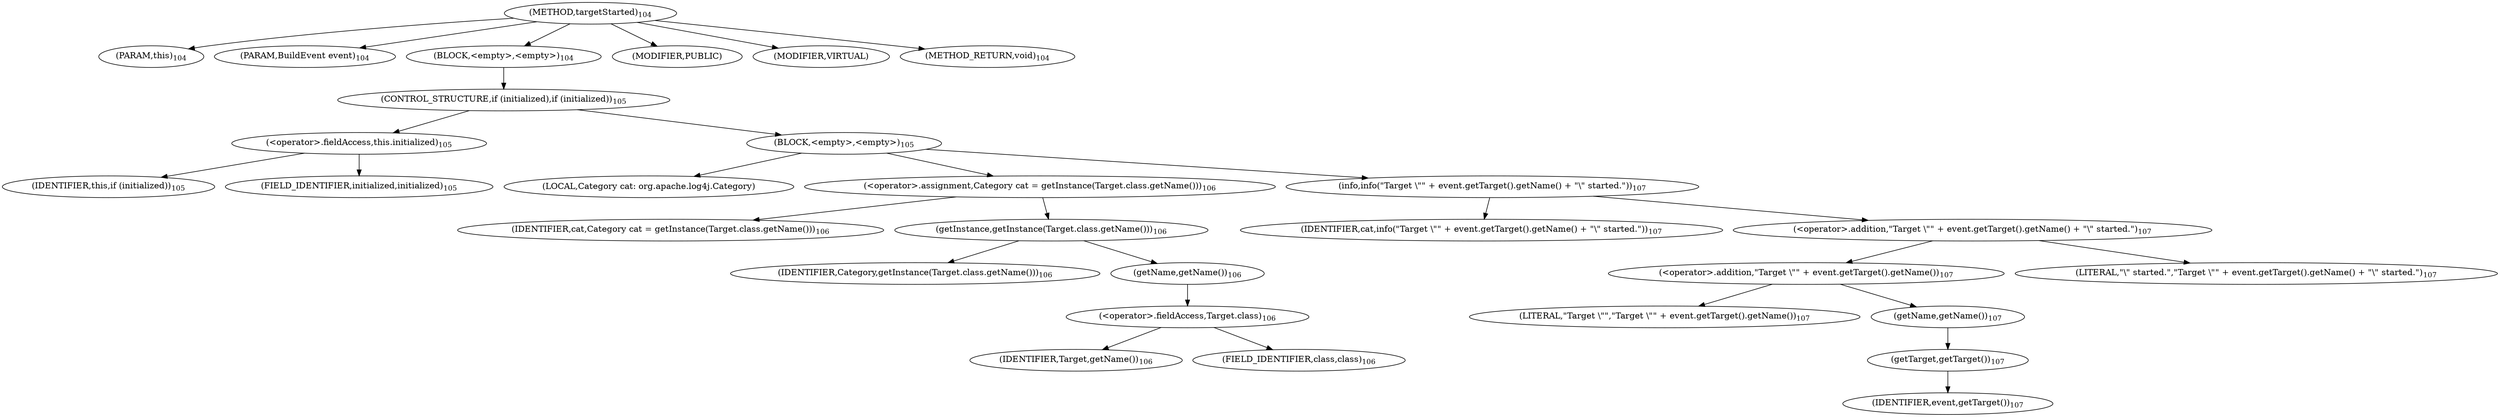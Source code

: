 digraph "targetStarted" {  
"132" [label = <(METHOD,targetStarted)<SUB>104</SUB>> ]
"133" [label = <(PARAM,this)<SUB>104</SUB>> ]
"134" [label = <(PARAM,BuildEvent event)<SUB>104</SUB>> ]
"135" [label = <(BLOCK,&lt;empty&gt;,&lt;empty&gt;)<SUB>104</SUB>> ]
"136" [label = <(CONTROL_STRUCTURE,if (initialized),if (initialized))<SUB>105</SUB>> ]
"137" [label = <(&lt;operator&gt;.fieldAccess,this.initialized)<SUB>105</SUB>> ]
"138" [label = <(IDENTIFIER,this,if (initialized))<SUB>105</SUB>> ]
"139" [label = <(FIELD_IDENTIFIER,initialized,initialized)<SUB>105</SUB>> ]
"140" [label = <(BLOCK,&lt;empty&gt;,&lt;empty&gt;)<SUB>105</SUB>> ]
"141" [label = <(LOCAL,Category cat: org.apache.log4j.Category)> ]
"142" [label = <(&lt;operator&gt;.assignment,Category cat = getInstance(Target.class.getName()))<SUB>106</SUB>> ]
"143" [label = <(IDENTIFIER,cat,Category cat = getInstance(Target.class.getName()))<SUB>106</SUB>> ]
"144" [label = <(getInstance,getInstance(Target.class.getName()))<SUB>106</SUB>> ]
"145" [label = <(IDENTIFIER,Category,getInstance(Target.class.getName()))<SUB>106</SUB>> ]
"146" [label = <(getName,getName())<SUB>106</SUB>> ]
"147" [label = <(&lt;operator&gt;.fieldAccess,Target.class)<SUB>106</SUB>> ]
"148" [label = <(IDENTIFIER,Target,getName())<SUB>106</SUB>> ]
"149" [label = <(FIELD_IDENTIFIER,class,class)<SUB>106</SUB>> ]
"150" [label = <(info,info(&quot;Target \&quot;&quot; + event.getTarget().getName() + &quot;\&quot; started.&quot;))<SUB>107</SUB>> ]
"151" [label = <(IDENTIFIER,cat,info(&quot;Target \&quot;&quot; + event.getTarget().getName() + &quot;\&quot; started.&quot;))<SUB>107</SUB>> ]
"152" [label = <(&lt;operator&gt;.addition,&quot;Target \&quot;&quot; + event.getTarget().getName() + &quot;\&quot; started.&quot;)<SUB>107</SUB>> ]
"153" [label = <(&lt;operator&gt;.addition,&quot;Target \&quot;&quot; + event.getTarget().getName())<SUB>107</SUB>> ]
"154" [label = <(LITERAL,&quot;Target \&quot;&quot;,&quot;Target \&quot;&quot; + event.getTarget().getName())<SUB>107</SUB>> ]
"155" [label = <(getName,getName())<SUB>107</SUB>> ]
"156" [label = <(getTarget,getTarget())<SUB>107</SUB>> ]
"157" [label = <(IDENTIFIER,event,getTarget())<SUB>107</SUB>> ]
"158" [label = <(LITERAL,&quot;\&quot; started.&quot;,&quot;Target \&quot;&quot; + event.getTarget().getName() + &quot;\&quot; started.&quot;)<SUB>107</SUB>> ]
"159" [label = <(MODIFIER,PUBLIC)> ]
"160" [label = <(MODIFIER,VIRTUAL)> ]
"161" [label = <(METHOD_RETURN,void)<SUB>104</SUB>> ]
  "132" -> "133" 
  "132" -> "134" 
  "132" -> "135" 
  "132" -> "159" 
  "132" -> "160" 
  "132" -> "161" 
  "135" -> "136" 
  "136" -> "137" 
  "136" -> "140" 
  "137" -> "138" 
  "137" -> "139" 
  "140" -> "141" 
  "140" -> "142" 
  "140" -> "150" 
  "142" -> "143" 
  "142" -> "144" 
  "144" -> "145" 
  "144" -> "146" 
  "146" -> "147" 
  "147" -> "148" 
  "147" -> "149" 
  "150" -> "151" 
  "150" -> "152" 
  "152" -> "153" 
  "152" -> "158" 
  "153" -> "154" 
  "153" -> "155" 
  "155" -> "156" 
  "156" -> "157" 
}
